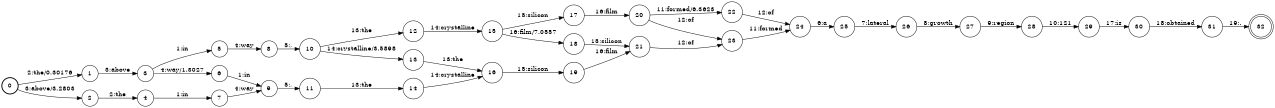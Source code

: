 digraph FST {
rankdir = LR;
size = "8.5,11";
label = "";
center = 1;
orientation = Portrait;
ranksep = "0.4";
nodesep = "0.25";
0 [label = "0", shape = circle, style = bold, fontsize = 14]
	0 -> 1 [label = "2:the/0.30176", fontsize = 14];
	0 -> 2 [label = "3:above/3.2803", fontsize = 14];
1 [label = "1", shape = circle, style = solid, fontsize = 14]
	1 -> 3 [label = "3:above", fontsize = 14];
2 [label = "2", shape = circle, style = solid, fontsize = 14]
	2 -> 4 [label = "2:the", fontsize = 14];
3 [label = "3", shape = circle, style = solid, fontsize = 14]
	3 -> 5 [label = "1:in", fontsize = 14];
	3 -> 6 [label = "4:way/1.3027", fontsize = 14];
4 [label = "4", shape = circle, style = solid, fontsize = 14]
	4 -> 7 [label = "1:in", fontsize = 14];
5 [label = "5", shape = circle, style = solid, fontsize = 14]
	5 -> 8 [label = "4:way", fontsize = 14];
6 [label = "6", shape = circle, style = solid, fontsize = 14]
	6 -> 9 [label = "1:in", fontsize = 14];
7 [label = "7", shape = circle, style = solid, fontsize = 14]
	7 -> 9 [label = "4:way", fontsize = 14];
8 [label = "8", shape = circle, style = solid, fontsize = 14]
	8 -> 10 [label = "5:,", fontsize = 14];
9 [label = "9", shape = circle, style = solid, fontsize = 14]
	9 -> 11 [label = "5:,", fontsize = 14];
10 [label = "10", shape = circle, style = solid, fontsize = 14]
	10 -> 12 [label = "13:the", fontsize = 14];
	10 -> 13 [label = "14:crystalline/3.5898", fontsize = 14];
11 [label = "11", shape = circle, style = solid, fontsize = 14]
	11 -> 14 [label = "13:the", fontsize = 14];
12 [label = "12", shape = circle, style = solid, fontsize = 14]
	12 -> 15 [label = "14:crystalline", fontsize = 14];
13 [label = "13", shape = circle, style = solid, fontsize = 14]
	13 -> 16 [label = "13:the", fontsize = 14];
14 [label = "14", shape = circle, style = solid, fontsize = 14]
	14 -> 16 [label = "14:crystalline", fontsize = 14];
15 [label = "15", shape = circle, style = solid, fontsize = 14]
	15 -> 17 [label = "15:silicon", fontsize = 14];
	15 -> 18 [label = "16:film/7.0557", fontsize = 14];
16 [label = "16", shape = circle, style = solid, fontsize = 14]
	16 -> 19 [label = "15:silicon", fontsize = 14];
17 [label = "17", shape = circle, style = solid, fontsize = 14]
	17 -> 20 [label = "16:film", fontsize = 14];
18 [label = "18", shape = circle, style = solid, fontsize = 14]
	18 -> 21 [label = "15:silicon", fontsize = 14];
19 [label = "19", shape = circle, style = solid, fontsize = 14]
	19 -> 21 [label = "16:film", fontsize = 14];
20 [label = "20", shape = circle, style = solid, fontsize = 14]
	20 -> 22 [label = "11:formed/6.3623", fontsize = 14];
	20 -> 23 [label = "12:of", fontsize = 14];
21 [label = "21", shape = circle, style = solid, fontsize = 14]
	21 -> 23 [label = "12:of", fontsize = 14];
22 [label = "22", shape = circle, style = solid, fontsize = 14]
	22 -> 24 [label = "12:of", fontsize = 14];
23 [label = "23", shape = circle, style = solid, fontsize = 14]
	23 -> 24 [label = "11:formed", fontsize = 14];
24 [label = "24", shape = circle, style = solid, fontsize = 14]
	24 -> 25 [label = "6:a", fontsize = 14];
25 [label = "25", shape = circle, style = solid, fontsize = 14]
	25 -> 26 [label = "7:lateral", fontsize = 14];
26 [label = "26", shape = circle, style = solid, fontsize = 14]
	26 -> 27 [label = "8:growth", fontsize = 14];
27 [label = "27", shape = circle, style = solid, fontsize = 14]
	27 -> 28 [label = "9:region", fontsize = 14];
28 [label = "28", shape = circle, style = solid, fontsize = 14]
	28 -> 29 [label = "10:121", fontsize = 14];
29 [label = "29", shape = circle, style = solid, fontsize = 14]
	29 -> 30 [label = "17:is", fontsize = 14];
30 [label = "30", shape = circle, style = solid, fontsize = 14]
	30 -> 31 [label = "18:obtained", fontsize = 14];
31 [label = "31", shape = circle, style = solid, fontsize = 14]
	31 -> 32 [label = "19:.", fontsize = 14];
32 [label = "32", shape = doublecircle, style = solid, fontsize = 14]
}
